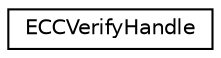 digraph "Graphical Class Hierarchy"
{
  edge [fontname="Helvetica",fontsize="10",labelfontname="Helvetica",labelfontsize="10"];
  node [fontname="Helvetica",fontsize="10",shape=record];
  rankdir="LR";
  Node0 [label="ECCVerifyHandle",height=0.2,width=0.4,color="black", fillcolor="white", style="filled",URL="$d5/dbd/class_e_c_c_verify_handle.html",tooltip="Users of this module must hold an ECCVerifyHandle. "];
}
